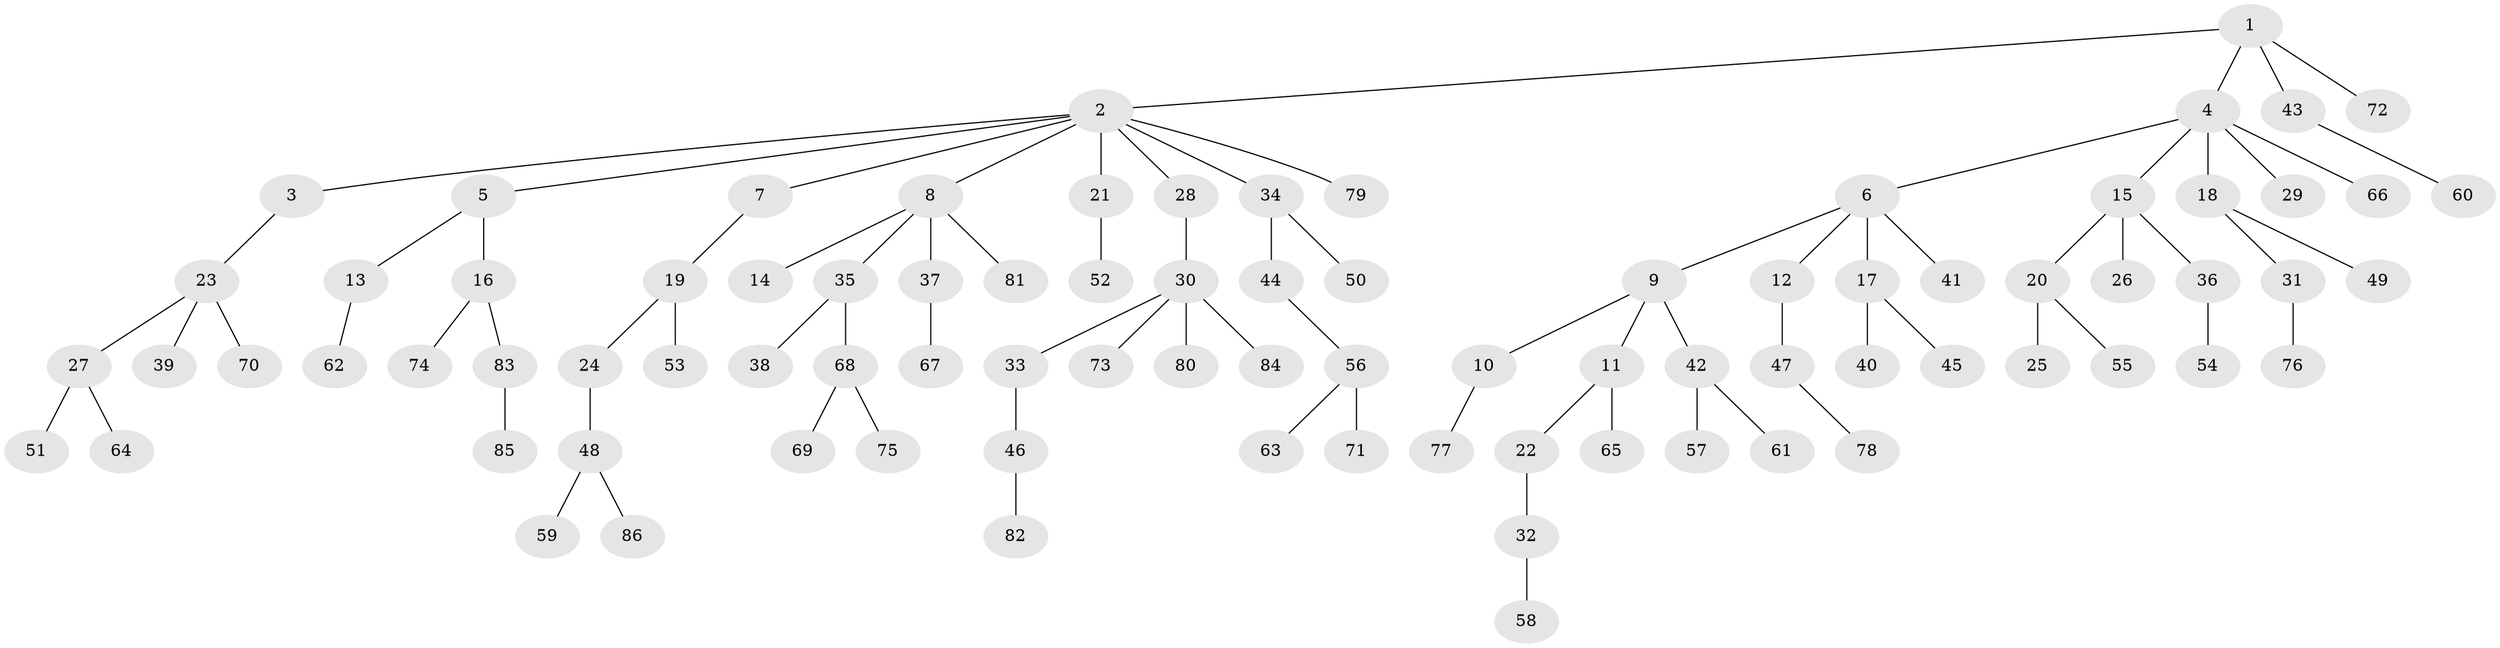 // coarse degree distribution, {11: 0.016666666666666666, 2: 0.2833333333333333, 9: 0.016666666666666666, 3: 0.06666666666666667, 5: 0.05, 4: 0.016666666666666666, 1: 0.55}
// Generated by graph-tools (version 1.1) at 2025/19/03/04/25 18:19:20]
// undirected, 86 vertices, 85 edges
graph export_dot {
graph [start="1"]
  node [color=gray90,style=filled];
  1;
  2;
  3;
  4;
  5;
  6;
  7;
  8;
  9;
  10;
  11;
  12;
  13;
  14;
  15;
  16;
  17;
  18;
  19;
  20;
  21;
  22;
  23;
  24;
  25;
  26;
  27;
  28;
  29;
  30;
  31;
  32;
  33;
  34;
  35;
  36;
  37;
  38;
  39;
  40;
  41;
  42;
  43;
  44;
  45;
  46;
  47;
  48;
  49;
  50;
  51;
  52;
  53;
  54;
  55;
  56;
  57;
  58;
  59;
  60;
  61;
  62;
  63;
  64;
  65;
  66;
  67;
  68;
  69;
  70;
  71;
  72;
  73;
  74;
  75;
  76;
  77;
  78;
  79;
  80;
  81;
  82;
  83;
  84;
  85;
  86;
  1 -- 2;
  1 -- 4;
  1 -- 43;
  1 -- 72;
  2 -- 3;
  2 -- 5;
  2 -- 7;
  2 -- 8;
  2 -- 21;
  2 -- 28;
  2 -- 34;
  2 -- 79;
  3 -- 23;
  4 -- 6;
  4 -- 15;
  4 -- 18;
  4 -- 29;
  4 -- 66;
  5 -- 13;
  5 -- 16;
  6 -- 9;
  6 -- 12;
  6 -- 17;
  6 -- 41;
  7 -- 19;
  8 -- 14;
  8 -- 35;
  8 -- 37;
  8 -- 81;
  9 -- 10;
  9 -- 11;
  9 -- 42;
  10 -- 77;
  11 -- 22;
  11 -- 65;
  12 -- 47;
  13 -- 62;
  15 -- 20;
  15 -- 26;
  15 -- 36;
  16 -- 74;
  16 -- 83;
  17 -- 40;
  17 -- 45;
  18 -- 31;
  18 -- 49;
  19 -- 24;
  19 -- 53;
  20 -- 25;
  20 -- 55;
  21 -- 52;
  22 -- 32;
  23 -- 27;
  23 -- 39;
  23 -- 70;
  24 -- 48;
  27 -- 51;
  27 -- 64;
  28 -- 30;
  30 -- 33;
  30 -- 73;
  30 -- 80;
  30 -- 84;
  31 -- 76;
  32 -- 58;
  33 -- 46;
  34 -- 44;
  34 -- 50;
  35 -- 38;
  35 -- 68;
  36 -- 54;
  37 -- 67;
  42 -- 57;
  42 -- 61;
  43 -- 60;
  44 -- 56;
  46 -- 82;
  47 -- 78;
  48 -- 59;
  48 -- 86;
  56 -- 63;
  56 -- 71;
  68 -- 69;
  68 -- 75;
  83 -- 85;
}
